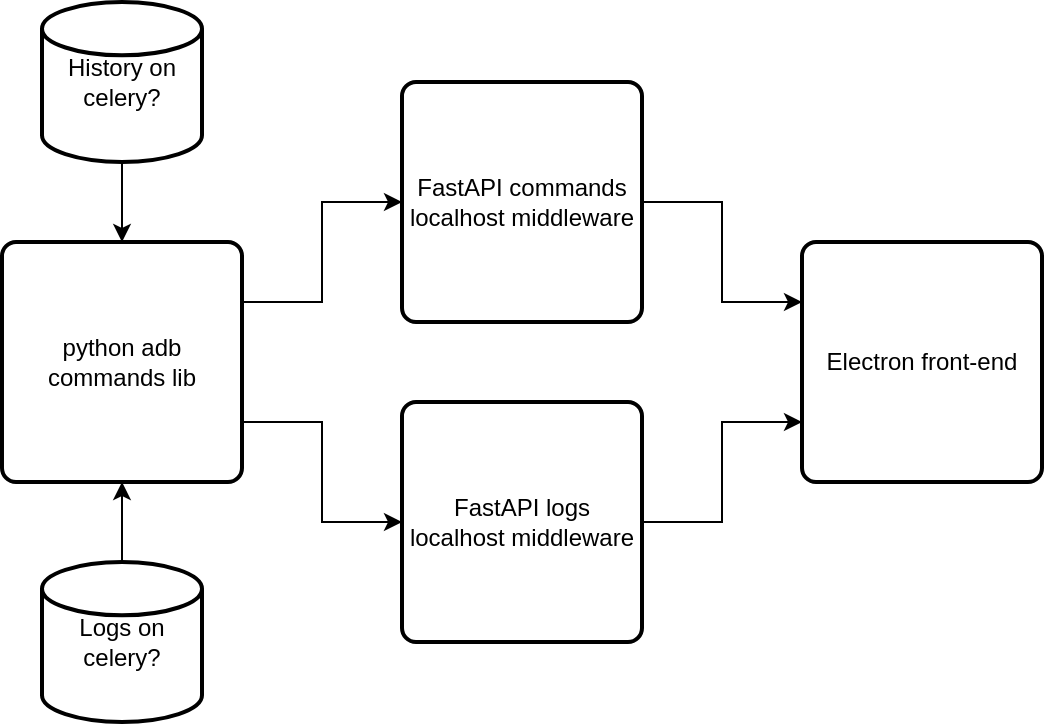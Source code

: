 <mxfile version="18.0.0" type="github">
  <diagram id="b0tQal1B2h0ebxtxo28B" name="Page-1">
    <mxGraphModel dx="1523" dy="896" grid="1" gridSize="10" guides="1" tooltips="1" connect="1" arrows="1" fold="1" page="1" pageScale="1" pageWidth="827" pageHeight="1169" math="0" shadow="0">
      <root>
        <mxCell id="0" />
        <mxCell id="1" parent="0" />
        <mxCell id="QVCoFILbUYH5SOA0yykW-19" style="edgeStyle=orthogonalEdgeStyle;rounded=0;orthogonalLoop=1;jettySize=auto;html=1;entryX=0.5;entryY=1;entryDx=0;entryDy=0;" edge="1" parent="1" source="QVCoFILbUYH5SOA0yykW-1" target="QVCoFILbUYH5SOA0yykW-3">
          <mxGeometry relative="1" as="geometry" />
        </mxCell>
        <mxCell id="QVCoFILbUYH5SOA0yykW-1" value="Logs on celery?" style="strokeWidth=2;html=1;shape=mxgraph.flowchart.database;whiteSpace=wrap;" vertex="1" parent="1">
          <mxGeometry x="60" y="520" width="80" height="80" as="geometry" />
        </mxCell>
        <mxCell id="QVCoFILbUYH5SOA0yykW-15" style="edgeStyle=orthogonalEdgeStyle;rounded=0;orthogonalLoop=1;jettySize=auto;html=1;entryX=0;entryY=0.25;entryDx=0;entryDy=0;" edge="1" parent="1" source="QVCoFILbUYH5SOA0yykW-2" target="QVCoFILbUYH5SOA0yykW-4">
          <mxGeometry relative="1" as="geometry" />
        </mxCell>
        <mxCell id="QVCoFILbUYH5SOA0yykW-2" value="FastAPI commands localhost middleware" style="rounded=1;whiteSpace=wrap;html=1;absoluteArcSize=1;arcSize=14;strokeWidth=2;" vertex="1" parent="1">
          <mxGeometry x="240" y="280" width="120" height="120" as="geometry" />
        </mxCell>
        <mxCell id="QVCoFILbUYH5SOA0yykW-17" style="edgeStyle=orthogonalEdgeStyle;rounded=0;orthogonalLoop=1;jettySize=auto;html=1;exitX=1;exitY=0.25;exitDx=0;exitDy=0;entryX=0;entryY=0.5;entryDx=0;entryDy=0;" edge="1" parent="1" source="QVCoFILbUYH5SOA0yykW-3" target="QVCoFILbUYH5SOA0yykW-2">
          <mxGeometry relative="1" as="geometry" />
        </mxCell>
        <mxCell id="QVCoFILbUYH5SOA0yykW-18" style="edgeStyle=orthogonalEdgeStyle;rounded=0;orthogonalLoop=1;jettySize=auto;html=1;exitX=1;exitY=0.75;exitDx=0;exitDy=0;entryX=0;entryY=0.5;entryDx=0;entryDy=0;" edge="1" parent="1" source="QVCoFILbUYH5SOA0yykW-3" target="QVCoFILbUYH5SOA0yykW-11">
          <mxGeometry relative="1" as="geometry" />
        </mxCell>
        <mxCell id="QVCoFILbUYH5SOA0yykW-3" value="python adb commands lib" style="rounded=1;whiteSpace=wrap;html=1;absoluteArcSize=1;arcSize=14;strokeWidth=2;" vertex="1" parent="1">
          <mxGeometry x="40" y="360" width="120" height="120" as="geometry" />
        </mxCell>
        <mxCell id="QVCoFILbUYH5SOA0yykW-4" value="Electron front-end" style="rounded=1;whiteSpace=wrap;html=1;absoluteArcSize=1;arcSize=14;strokeWidth=2;" vertex="1" parent="1">
          <mxGeometry x="440" y="360" width="120" height="120" as="geometry" />
        </mxCell>
        <mxCell id="QVCoFILbUYH5SOA0yykW-22" style="edgeStyle=orthogonalEdgeStyle;rounded=0;orthogonalLoop=1;jettySize=auto;html=1;entryX=0.5;entryY=0;entryDx=0;entryDy=0;" edge="1" parent="1" source="QVCoFILbUYH5SOA0yykW-6" target="QVCoFILbUYH5SOA0yykW-3">
          <mxGeometry relative="1" as="geometry" />
        </mxCell>
        <mxCell id="QVCoFILbUYH5SOA0yykW-6" value="History on celery?" style="strokeWidth=2;html=1;shape=mxgraph.flowchart.database;whiteSpace=wrap;" vertex="1" parent="1">
          <mxGeometry x="60" y="240" width="80" height="80" as="geometry" />
        </mxCell>
        <mxCell id="QVCoFILbUYH5SOA0yykW-14" style="edgeStyle=orthogonalEdgeStyle;rounded=0;orthogonalLoop=1;jettySize=auto;html=1;entryX=0;entryY=0.75;entryDx=0;entryDy=0;" edge="1" parent="1" source="QVCoFILbUYH5SOA0yykW-11" target="QVCoFILbUYH5SOA0yykW-4">
          <mxGeometry relative="1" as="geometry" />
        </mxCell>
        <mxCell id="QVCoFILbUYH5SOA0yykW-11" value="FastAPI logs localhost middleware" style="rounded=1;whiteSpace=wrap;html=1;absoluteArcSize=1;arcSize=14;strokeWidth=2;" vertex="1" parent="1">
          <mxGeometry x="240" y="440" width="120" height="120" as="geometry" />
        </mxCell>
      </root>
    </mxGraphModel>
  </diagram>
</mxfile>
